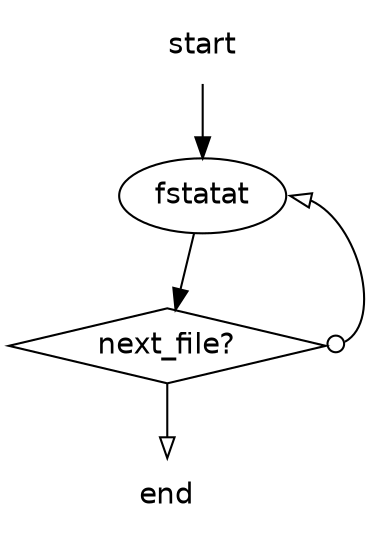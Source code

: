 digraph SCGraph {
  graph [fontname="helvetica"];
  node  [fontname="helvetica"];
  edge  [fontname="helvetica"];
  start [shape=plaintext];
  start -> fstatat;
  end [shape=plaintext];
  fstatat -> next_file;
  next_file [shape=diamond,label="next_file?"];
  next_file:e -> fstatat:e [arrowhead=empty,dir=both,arrowtail=odot];
  next_file -> end [arrowhead=empty];
}
